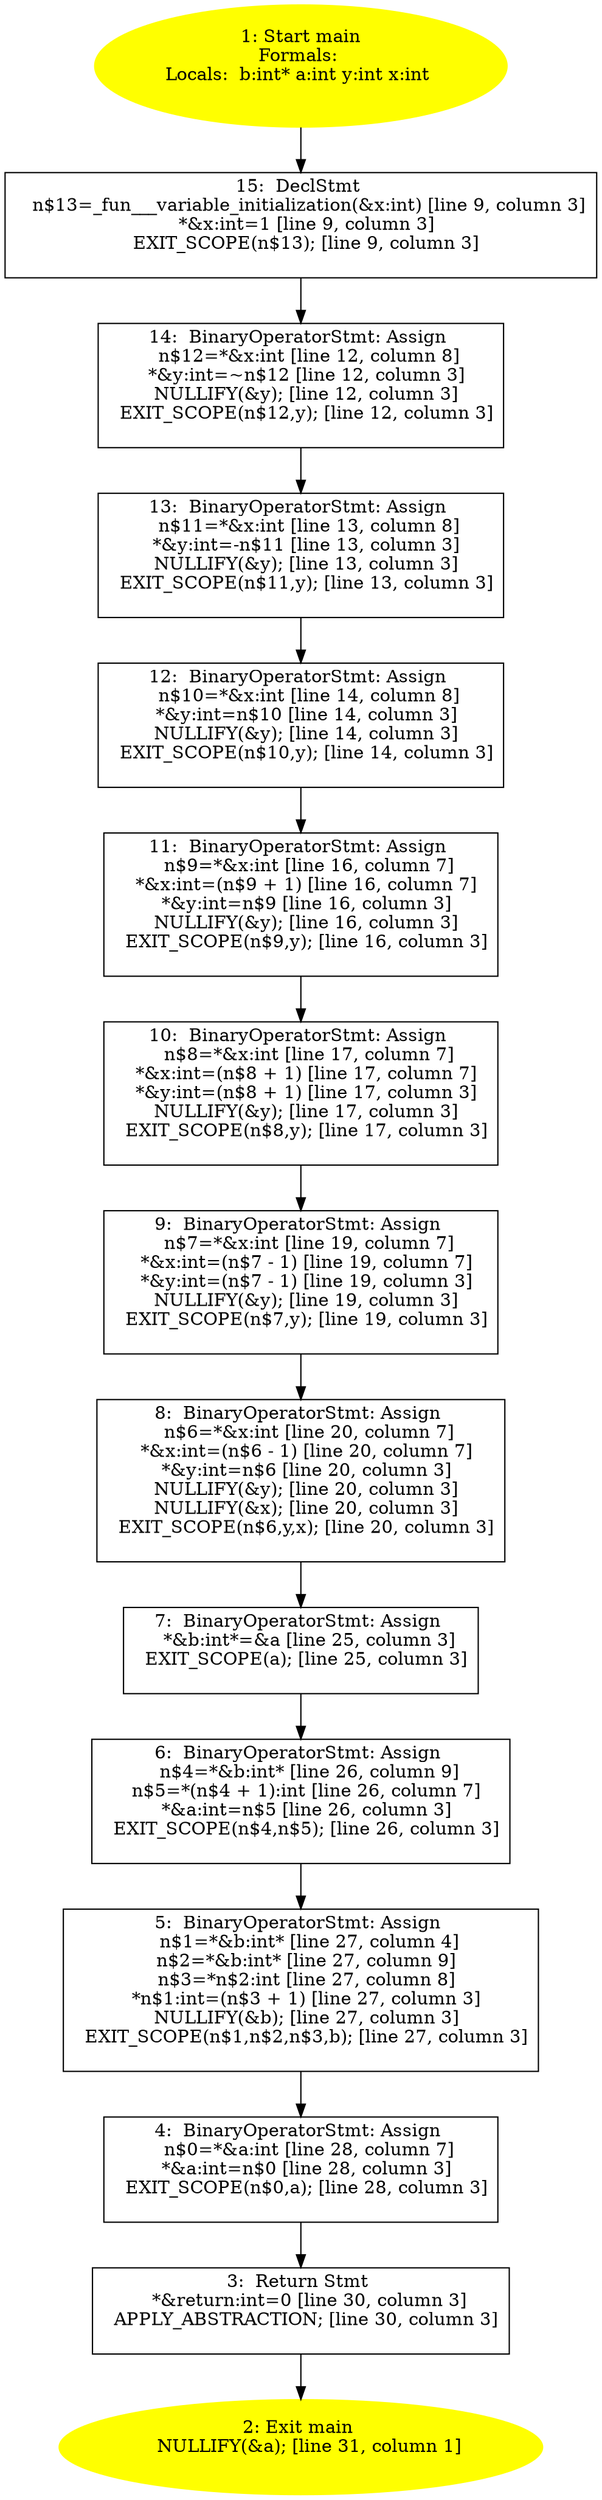 /* @generated */
digraph cfg {
"main.fad58de7366495db4650cfefac2fcd61_1" [label="1: Start main\nFormals: \nLocals:  b:int* a:int y:int x:int \n  " color=yellow style=filled]
	

	 "main.fad58de7366495db4650cfefac2fcd61_1" -> "main.fad58de7366495db4650cfefac2fcd61_15" ;
"main.fad58de7366495db4650cfefac2fcd61_2" [label="2: Exit main \n   NULLIFY(&a); [line 31, column 1]\n " color=yellow style=filled]
	

"main.fad58de7366495db4650cfefac2fcd61_3" [label="3:  Return Stmt \n   *&return:int=0 [line 30, column 3]\n  APPLY_ABSTRACTION; [line 30, column 3]\n " shape="box"]
	

	 "main.fad58de7366495db4650cfefac2fcd61_3" -> "main.fad58de7366495db4650cfefac2fcd61_2" ;
"main.fad58de7366495db4650cfefac2fcd61_4" [label="4:  BinaryOperatorStmt: Assign \n   n$0=*&a:int [line 28, column 7]\n  *&a:int=n$0 [line 28, column 3]\n  EXIT_SCOPE(n$0,a); [line 28, column 3]\n " shape="box"]
	

	 "main.fad58de7366495db4650cfefac2fcd61_4" -> "main.fad58de7366495db4650cfefac2fcd61_3" ;
"main.fad58de7366495db4650cfefac2fcd61_5" [label="5:  BinaryOperatorStmt: Assign \n   n$1=*&b:int* [line 27, column 4]\n  n$2=*&b:int* [line 27, column 9]\n  n$3=*n$2:int [line 27, column 8]\n  *n$1:int=(n$3 + 1) [line 27, column 3]\n  NULLIFY(&b); [line 27, column 3]\n  EXIT_SCOPE(n$1,n$2,n$3,b); [line 27, column 3]\n " shape="box"]
	

	 "main.fad58de7366495db4650cfefac2fcd61_5" -> "main.fad58de7366495db4650cfefac2fcd61_4" ;
"main.fad58de7366495db4650cfefac2fcd61_6" [label="6:  BinaryOperatorStmt: Assign \n   n$4=*&b:int* [line 26, column 9]\n  n$5=*(n$4 + 1):int [line 26, column 7]\n  *&a:int=n$5 [line 26, column 3]\n  EXIT_SCOPE(n$4,n$5); [line 26, column 3]\n " shape="box"]
	

	 "main.fad58de7366495db4650cfefac2fcd61_6" -> "main.fad58de7366495db4650cfefac2fcd61_5" ;
"main.fad58de7366495db4650cfefac2fcd61_7" [label="7:  BinaryOperatorStmt: Assign \n   *&b:int*=&a [line 25, column 3]\n  EXIT_SCOPE(a); [line 25, column 3]\n " shape="box"]
	

	 "main.fad58de7366495db4650cfefac2fcd61_7" -> "main.fad58de7366495db4650cfefac2fcd61_6" ;
"main.fad58de7366495db4650cfefac2fcd61_8" [label="8:  BinaryOperatorStmt: Assign \n   n$6=*&x:int [line 20, column 7]\n  *&x:int=(n$6 - 1) [line 20, column 7]\n  *&y:int=n$6 [line 20, column 3]\n  NULLIFY(&y); [line 20, column 3]\n  NULLIFY(&x); [line 20, column 3]\n  EXIT_SCOPE(n$6,y,x); [line 20, column 3]\n " shape="box"]
	

	 "main.fad58de7366495db4650cfefac2fcd61_8" -> "main.fad58de7366495db4650cfefac2fcd61_7" ;
"main.fad58de7366495db4650cfefac2fcd61_9" [label="9:  BinaryOperatorStmt: Assign \n   n$7=*&x:int [line 19, column 7]\n  *&x:int=(n$7 - 1) [line 19, column 7]\n  *&y:int=(n$7 - 1) [line 19, column 3]\n  NULLIFY(&y); [line 19, column 3]\n  EXIT_SCOPE(n$7,y); [line 19, column 3]\n " shape="box"]
	

	 "main.fad58de7366495db4650cfefac2fcd61_9" -> "main.fad58de7366495db4650cfefac2fcd61_8" ;
"main.fad58de7366495db4650cfefac2fcd61_10" [label="10:  BinaryOperatorStmt: Assign \n   n$8=*&x:int [line 17, column 7]\n  *&x:int=(n$8 + 1) [line 17, column 7]\n  *&y:int=(n$8 + 1) [line 17, column 3]\n  NULLIFY(&y); [line 17, column 3]\n  EXIT_SCOPE(n$8,y); [line 17, column 3]\n " shape="box"]
	

	 "main.fad58de7366495db4650cfefac2fcd61_10" -> "main.fad58de7366495db4650cfefac2fcd61_9" ;
"main.fad58de7366495db4650cfefac2fcd61_11" [label="11:  BinaryOperatorStmt: Assign \n   n$9=*&x:int [line 16, column 7]\n  *&x:int=(n$9 + 1) [line 16, column 7]\n  *&y:int=n$9 [line 16, column 3]\n  NULLIFY(&y); [line 16, column 3]\n  EXIT_SCOPE(n$9,y); [line 16, column 3]\n " shape="box"]
	

	 "main.fad58de7366495db4650cfefac2fcd61_11" -> "main.fad58de7366495db4650cfefac2fcd61_10" ;
"main.fad58de7366495db4650cfefac2fcd61_12" [label="12:  BinaryOperatorStmt: Assign \n   n$10=*&x:int [line 14, column 8]\n  *&y:int=n$10 [line 14, column 3]\n  NULLIFY(&y); [line 14, column 3]\n  EXIT_SCOPE(n$10,y); [line 14, column 3]\n " shape="box"]
	

	 "main.fad58de7366495db4650cfefac2fcd61_12" -> "main.fad58de7366495db4650cfefac2fcd61_11" ;
"main.fad58de7366495db4650cfefac2fcd61_13" [label="13:  BinaryOperatorStmt: Assign \n   n$11=*&x:int [line 13, column 8]\n  *&y:int=-n$11 [line 13, column 3]\n  NULLIFY(&y); [line 13, column 3]\n  EXIT_SCOPE(n$11,y); [line 13, column 3]\n " shape="box"]
	

	 "main.fad58de7366495db4650cfefac2fcd61_13" -> "main.fad58de7366495db4650cfefac2fcd61_12" ;
"main.fad58de7366495db4650cfefac2fcd61_14" [label="14:  BinaryOperatorStmt: Assign \n   n$12=*&x:int [line 12, column 8]\n  *&y:int=~n$12 [line 12, column 3]\n  NULLIFY(&y); [line 12, column 3]\n  EXIT_SCOPE(n$12,y); [line 12, column 3]\n " shape="box"]
	

	 "main.fad58de7366495db4650cfefac2fcd61_14" -> "main.fad58de7366495db4650cfefac2fcd61_13" ;
"main.fad58de7366495db4650cfefac2fcd61_15" [label="15:  DeclStmt \n   n$13=_fun___variable_initialization(&x:int) [line 9, column 3]\n  *&x:int=1 [line 9, column 3]\n  EXIT_SCOPE(n$13); [line 9, column 3]\n " shape="box"]
	

	 "main.fad58de7366495db4650cfefac2fcd61_15" -> "main.fad58de7366495db4650cfefac2fcd61_14" ;
}
